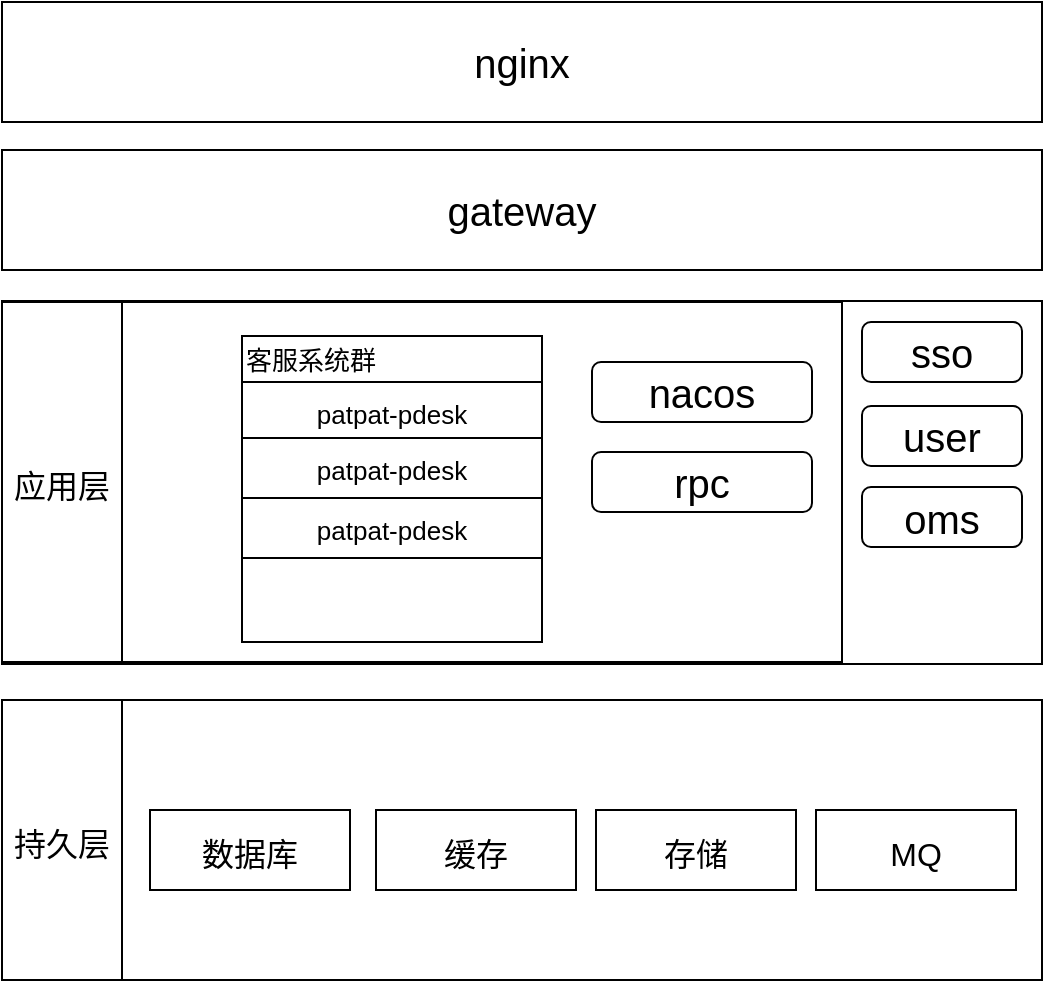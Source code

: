 <mxfile version="16.2.7" type="github"><diagram id="I7pUE9Orc2va6sJRsDEN" name="Page-1"><mxGraphModel dx="965" dy="597" grid="1" gridSize="10" guides="1" tooltips="1" connect="1" arrows="1" fold="1" page="1" pageScale="1" pageWidth="827" pageHeight="1169" math="0" shadow="0"><root><mxCell id="0"/><mxCell id="1" parent="0"/><mxCell id="RCjnleRHAjivE8ziFDQE-26" value="" style="rounded=0;whiteSpace=wrap;html=1;fontSize=13;" vertex="1" parent="1"><mxGeometry x="120" y="179.5" width="520" height="181.5" as="geometry"/></mxCell><mxCell id="aw_Wbxq_IL1hIqs-QLWN-1" value="&lt;font style=&quot;font-size: 20px&quot;&gt;nginx&lt;/font&gt;" style="rounded=0;whiteSpace=wrap;html=1;" parent="1" vertex="1"><mxGeometry x="120" y="30" width="520" height="60" as="geometry"/></mxCell><mxCell id="aw_Wbxq_IL1hIqs-QLWN-2" value="&lt;font style=&quot;font-size: 20px&quot;&gt;gateway&lt;br&gt;&lt;/font&gt;" style="rounded=0;whiteSpace=wrap;html=1;" parent="1" vertex="1"><mxGeometry x="120" y="104" width="520" height="60" as="geometry"/></mxCell><mxCell id="aw_Wbxq_IL1hIqs-QLWN-3" value="" style="rounded=0;whiteSpace=wrap;html=1;" parent="1" vertex="1"><mxGeometry x="180" y="180" width="360" height="180" as="geometry"/></mxCell><mxCell id="RCjnleRHAjivE8ziFDQE-1" value="" style="rounded=0;whiteSpace=wrap;html=1;fontSize=20;" vertex="1" parent="1"><mxGeometry x="180" y="379" width="460" height="140" as="geometry"/></mxCell><mxCell id="RCjnleRHAjivE8ziFDQE-2" value="&lt;font style=&quot;font-size: 16px&quot;&gt;缓存&lt;/font&gt;" style="rounded=0;whiteSpace=wrap;html=1;fontSize=20;" vertex="1" parent="1"><mxGeometry x="307" y="434" width="100" height="40" as="geometry"/></mxCell><mxCell id="RCjnleRHAjivE8ziFDQE-3" value="sso" style="rounded=1;whiteSpace=wrap;html=1;fontSize=20;" vertex="1" parent="1"><mxGeometry x="550" y="190" width="80" height="30" as="geometry"/></mxCell><mxCell id="RCjnleRHAjivE8ziFDQE-4" value="nacos" style="rounded=1;whiteSpace=wrap;html=1;fontSize=20;" vertex="1" parent="1"><mxGeometry x="415" y="210" width="110" height="30" as="geometry"/></mxCell><mxCell id="RCjnleRHAjivE8ziFDQE-6" value="&lt;font style=&quot;font-size: 16px&quot;&gt;存储&lt;/font&gt;" style="rounded=0;whiteSpace=wrap;html=1;fontSize=20;" vertex="1" parent="1"><mxGeometry x="417" y="434" width="100" height="40" as="geometry"/></mxCell><mxCell id="RCjnleRHAjivE8ziFDQE-8" value="&lt;font style=&quot;font-size: 16px&quot;&gt;MQ&lt;/font&gt;" style="rounded=0;whiteSpace=wrap;html=1;fontSize=20;" vertex="1" parent="1"><mxGeometry x="527" y="434" width="100" height="40" as="geometry"/></mxCell><mxCell id="RCjnleRHAjivE8ziFDQE-10" value="&lt;font style=&quot;font-size: 16px&quot;&gt;持久层&lt;/font&gt;" style="rounded=0;whiteSpace=wrap;html=1;fontSize=20;align=center;" vertex="1" parent="1"><mxGeometry x="120" y="379" width="60" height="140" as="geometry"/></mxCell><mxCell id="RCjnleRHAjivE8ziFDQE-14" value="&lt;font style=&quot;font-size: 16px&quot;&gt;应用层&lt;/font&gt;" style="rounded=0;whiteSpace=wrap;html=1;fontSize=20;align=center;" vertex="1" parent="1"><mxGeometry x="120" y="180" width="60" height="180" as="geometry"/></mxCell><mxCell id="RCjnleRHAjivE8ziFDQE-15" value="" style="rounded=0;whiteSpace=wrap;html=1;fontSize=16;" vertex="1" parent="1"><mxGeometry x="240" y="197" width="150" height="153" as="geometry"/></mxCell><mxCell id="RCjnleRHAjivE8ziFDQE-16" value="&lt;font style=&quot;font-size: 13px&quot;&gt;patpat-pdesk&lt;/font&gt;" style="rounded=0;whiteSpace=wrap;html=1;fontSize=16;" vertex="1" parent="1"><mxGeometry x="240" y="220" width="150" height="30" as="geometry"/></mxCell><mxCell id="RCjnleRHAjivE8ziFDQE-17" value="&lt;span style=&quot;font-size: 16px&quot;&gt;数据库&lt;/span&gt;" style="rounded=0;whiteSpace=wrap;html=1;fontSize=20;" vertex="1" parent="1"><mxGeometry x="194" y="434" width="100" height="40" as="geometry"/></mxCell><mxCell id="RCjnleRHAjivE8ziFDQE-19" value="user" style="rounded=1;whiteSpace=wrap;html=1;fontSize=20;" vertex="1" parent="1"><mxGeometry x="550" y="232" width="80" height="30" as="geometry"/></mxCell><mxCell id="RCjnleRHAjivE8ziFDQE-20" value="oms" style="rounded=1;whiteSpace=wrap;html=1;fontSize=20;" vertex="1" parent="1"><mxGeometry x="550" y="272.5" width="80" height="30" as="geometry"/></mxCell><mxCell id="RCjnleRHAjivE8ziFDQE-22" value="&lt;font style=&quot;font-size: 13px&quot;&gt;patpat-pdesk&lt;/font&gt;" style="rounded=0;whiteSpace=wrap;html=1;fontSize=16;" vertex="1" parent="1"><mxGeometry x="240" y="248" width="150" height="30" as="geometry"/></mxCell><mxCell id="RCjnleRHAjivE8ziFDQE-23" value="&lt;font style=&quot;font-size: 13px&quot;&gt;patpat-pdesk&lt;/font&gt;" style="rounded=0;whiteSpace=wrap;html=1;fontSize=16;" vertex="1" parent="1"><mxGeometry x="240" y="278" width="150" height="30" as="geometry"/></mxCell><mxCell id="RCjnleRHAjivE8ziFDQE-25" value="&lt;font style=&quot;font-size: 13px&quot;&gt;客服系统群&lt;/font&gt;" style="rounded=0;whiteSpace=wrap;html=1;fontSize=13;align=left;" vertex="1" parent="1"><mxGeometry x="240" y="197" width="150" height="23" as="geometry"/></mxCell><mxCell id="RCjnleRHAjivE8ziFDQE-27" value="rpc" style="rounded=1;whiteSpace=wrap;html=1;fontSize=20;" vertex="1" parent="1"><mxGeometry x="415" y="255" width="110" height="30" as="geometry"/></mxCell></root></mxGraphModel></diagram></mxfile>